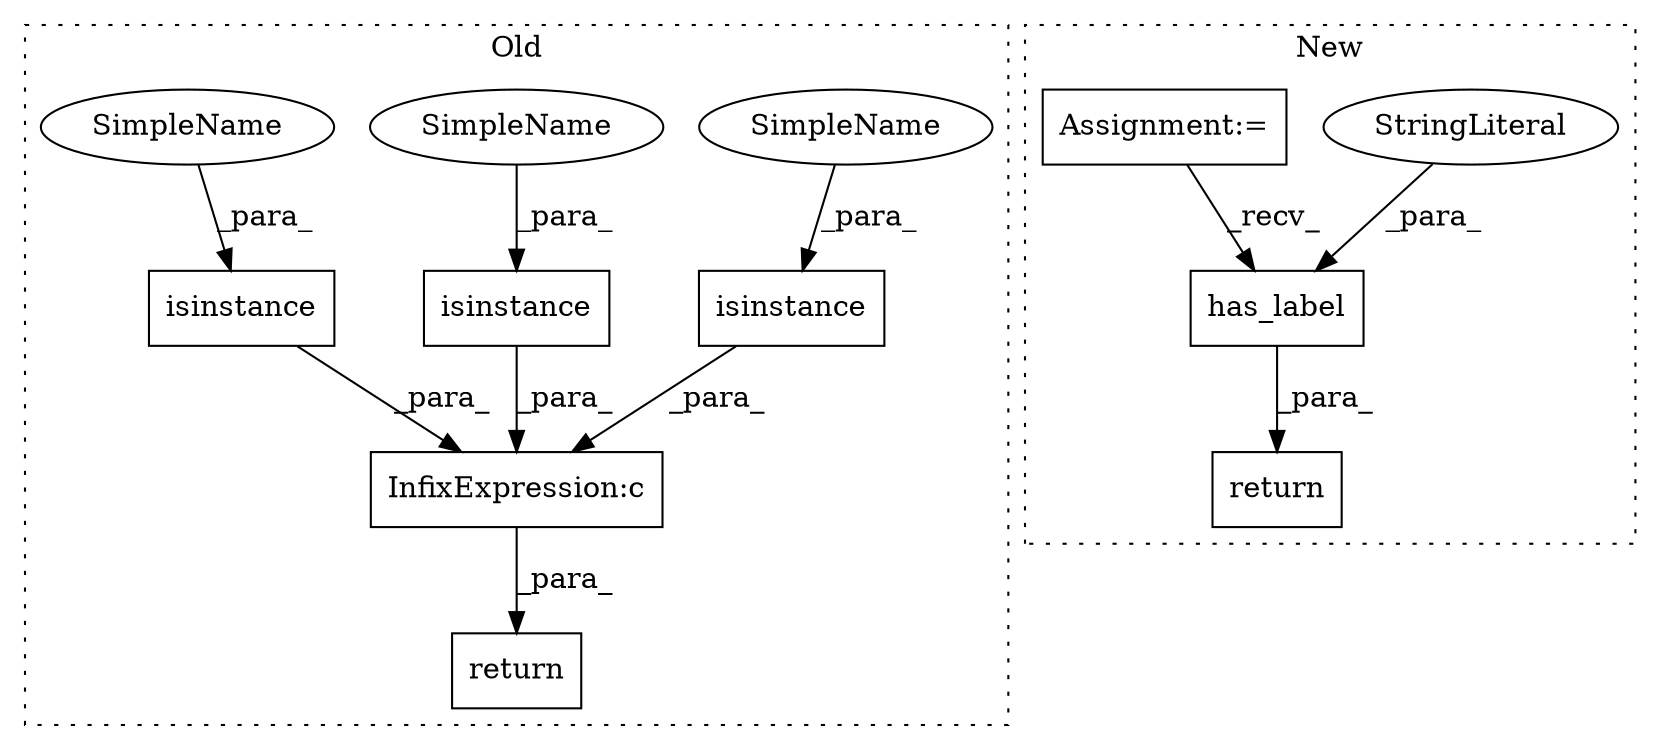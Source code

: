 digraph G {
subgraph cluster0 {
1 [label="isinstance" a="32" s="5656,5679" l="11,1" shape="box"];
3 [label="InfixExpression:c" a="27" s="5652" l="4" shape="box"];
6 [label="return" a="41" s="5621" l="7" shape="box"];
7 [label="isinstance" a="32" s="5629,5651" l="11,1" shape="box"];
9 [label="isinstance" a="32" s="5684,5708" l="11,1" shape="box"];
10 [label="SimpleName" a="42" s="5695" l="1" shape="ellipse"];
11 [label="SimpleName" a="42" s="5667" l="1" shape="ellipse"];
12 [label="SimpleName" a="42" s="5640" l="1" shape="ellipse"];
label = "Old";
style="dotted";
}
subgraph cluster1 {
2 [label="has_label" a="32" s="5468,5485" l="10,1" shape="box"];
4 [label="StringLiteral" a="45" s="5478" l="7" shape="ellipse"];
5 [label="return" a="41" s="5459" l="7" shape="box"];
8 [label="Assignment:=" a="7" s="5452" l="1" shape="box"];
label = "New";
style="dotted";
}
1 -> 3 [label="_para_"];
2 -> 5 [label="_para_"];
3 -> 6 [label="_para_"];
4 -> 2 [label="_para_"];
7 -> 3 [label="_para_"];
8 -> 2 [label="_recv_"];
9 -> 3 [label="_para_"];
10 -> 9 [label="_para_"];
11 -> 1 [label="_para_"];
12 -> 7 [label="_para_"];
}